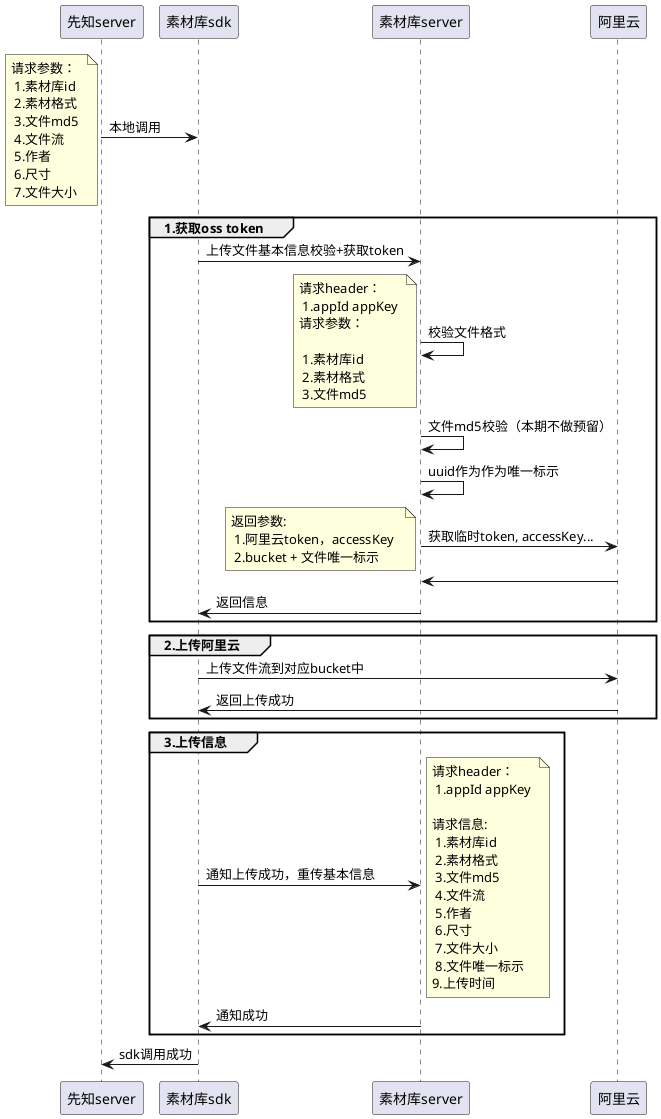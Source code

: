 @startuml
先知server -> 素材库sdk : 本地调用
group 1.获取oss token

note left: 请求参数：\n 1.素材库id \n 2.素材格式 \n 3.文件md5 \n 4.文件流 \n 5.作者 \n 6.尺寸 \n 7.文件大小
素材库sdk -> 素材库server: 上传文件基本信息校验+获取token
素材库server -> 素材库server : 校验文件格式
note left: 请求header：\n 1.appId appKey \n请求参数：\n\n 1.素材库id \n 2.素材格式 \n 3.文件md5
素材库server -> 素材库server : 文件md5校验（本期不做预留）
素材库server -> 素材库server : uuid作为作为唯一标示
素材库server -> 阿里云 : 获取临时token, accessKey...
note left: 返回参数: \n 1.阿里云token，accessKey  \n 2.bucket + 文件唯一标示

阿里云 -> 素材库server :
素材库server -> 素材库sdk : 返回信息
end


group 2.上传阿里云



素材库sdk -> 阿里云: 上传文件流到对应bucket中
阿里云 -> 素材库sdk: 返回上传成功
end

group 3.上传信息
素材库sdk -> 素材库server: 通知上传成功，重传基本信息
note right: 请求header：\n 1.appId appKey \n\n请求信息: \n 1.素材库id \n 2.素材格式 \n 3.文件md5 \n 4.文件流 \n 5.作者 \n 6.尺寸 \n 7.文件大小 \n 8.文件唯一标示 \n9.上传时间
素材库server -> 素材库sdk: 通知成功
end

素材库sdk -> 先知server : sdk调用成功



@enduml